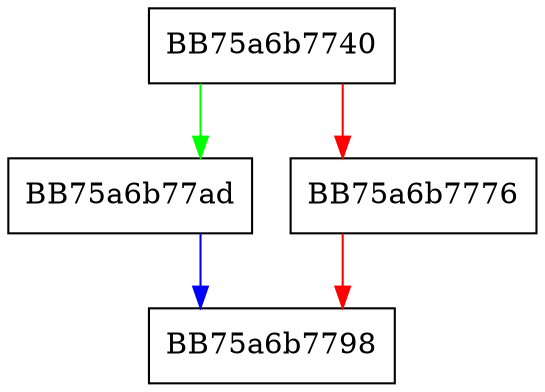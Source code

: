 digraph VisitForScan {
  node [shape="box"];
  graph [splines=ortho];
  BB75a6b7740 -> BB75a6b77ad [color="green"];
  BB75a6b7740 -> BB75a6b7776 [color="red"];
  BB75a6b7776 -> BB75a6b7798 [color="red"];
  BB75a6b77ad -> BB75a6b7798 [color="blue"];
}